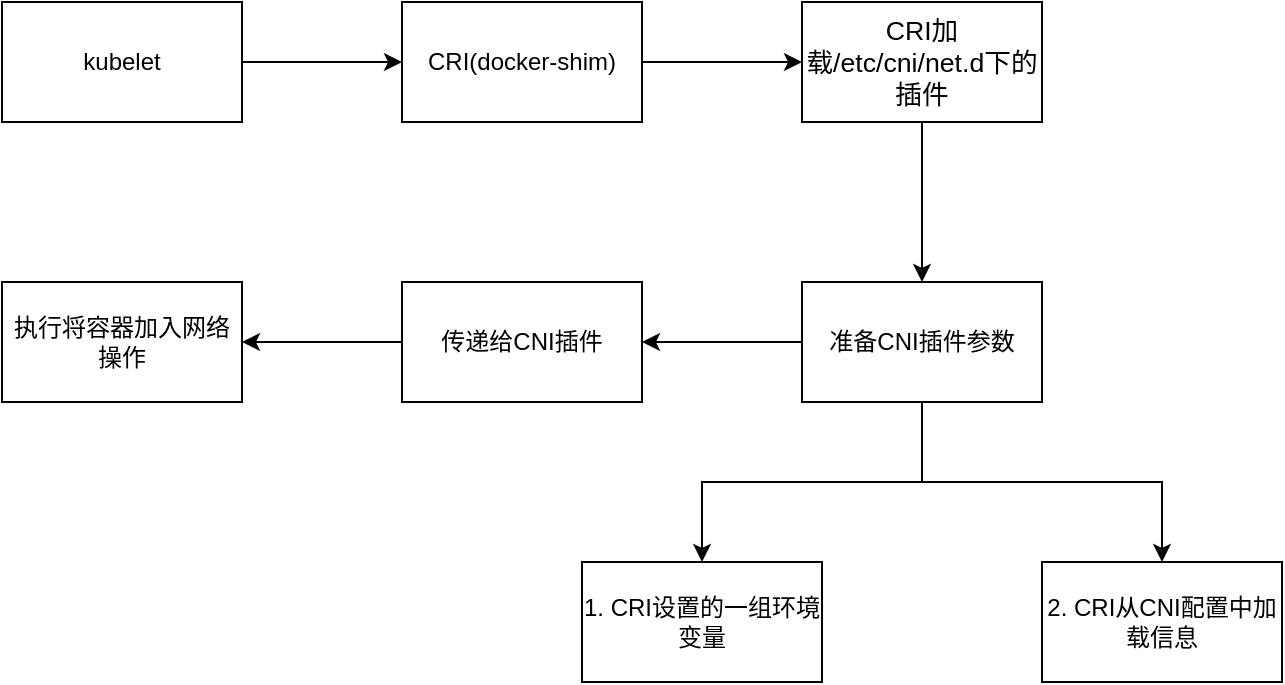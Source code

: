 <mxfile version="12.7.9" type="github"><diagram id="eBQEhU2m4NLdrxS08Ehv" name="第 1 页"><mxGraphModel dx="763" dy="484" grid="1" gridSize="10" guides="1" tooltips="1" connect="1" arrows="1" fold="1" page="1" pageScale="1" pageWidth="827" pageHeight="1169" math="0" shadow="0"><root><mxCell id="0"/><mxCell id="1" parent="0"/><mxCell id="ppvKtxG-0E5BuGfRRCOL-3" value="" style="edgeStyle=orthogonalEdgeStyle;rounded=0;orthogonalLoop=1;jettySize=auto;html=1;" edge="1" parent="1" source="ppvKtxG-0E5BuGfRRCOL-1" target="ppvKtxG-0E5BuGfRRCOL-2"><mxGeometry relative="1" as="geometry"/></mxCell><mxCell id="ppvKtxG-0E5BuGfRRCOL-1" value="kubelet" style="rounded=0;whiteSpace=wrap;html=1;" vertex="1" parent="1"><mxGeometry x="20" y="210" width="120" height="60" as="geometry"/></mxCell><mxCell id="ppvKtxG-0E5BuGfRRCOL-5" value="" style="edgeStyle=orthogonalEdgeStyle;rounded=0;orthogonalLoop=1;jettySize=auto;html=1;" edge="1" parent="1" source="ppvKtxG-0E5BuGfRRCOL-2" target="ppvKtxG-0E5BuGfRRCOL-4"><mxGeometry relative="1" as="geometry"/></mxCell><mxCell id="ppvKtxG-0E5BuGfRRCOL-2" value="CRI(docker-shim)" style="rounded=0;whiteSpace=wrap;html=1;" vertex="1" parent="1"><mxGeometry x="220" y="210" width="120" height="60" as="geometry"/></mxCell><mxCell id="ppvKtxG-0E5BuGfRRCOL-22" value="" style="edgeStyle=orthogonalEdgeStyle;rounded=0;orthogonalLoop=1;jettySize=auto;html=1;" edge="1" parent="1" source="ppvKtxG-0E5BuGfRRCOL-4" target="ppvKtxG-0E5BuGfRRCOL-10"><mxGeometry relative="1" as="geometry"/></mxCell><mxCell id="ppvKtxG-0E5BuGfRRCOL-4" value="&lt;span style=&quot;font-size: 13.333px&quot;&gt;CRI加载/etc/cni/net.d下的插件&lt;/span&gt;" style="rounded=0;whiteSpace=wrap;html=1;" vertex="1" parent="1"><mxGeometry x="420" y="210" width="120" height="60" as="geometry"/></mxCell><mxCell id="ppvKtxG-0E5BuGfRRCOL-13" value="" style="edgeStyle=orthogonalEdgeStyle;rounded=0;orthogonalLoop=1;jettySize=auto;html=1;" edge="1" parent="1" source="ppvKtxG-0E5BuGfRRCOL-10" target="ppvKtxG-0E5BuGfRRCOL-12"><mxGeometry relative="1" as="geometry"/></mxCell><mxCell id="ppvKtxG-0E5BuGfRRCOL-17" value="" style="edgeStyle=orthogonalEdgeStyle;rounded=0;orthogonalLoop=1;jettySize=auto;html=1;" edge="1" parent="1" source="ppvKtxG-0E5BuGfRRCOL-10" target="ppvKtxG-0E5BuGfRRCOL-16"><mxGeometry relative="1" as="geometry"/></mxCell><mxCell id="ppvKtxG-0E5BuGfRRCOL-19" value="" style="edgeStyle=orthogonalEdgeStyle;rounded=0;orthogonalLoop=1;jettySize=auto;html=1;" edge="1" parent="1" source="ppvKtxG-0E5BuGfRRCOL-10" target="ppvKtxG-0E5BuGfRRCOL-18"><mxGeometry relative="1" as="geometry"/></mxCell><mxCell id="ppvKtxG-0E5BuGfRRCOL-10" value="准备CNI插件参数" style="rounded=0;whiteSpace=wrap;html=1;" vertex="1" parent="1"><mxGeometry x="420" y="350" width="120" height="60" as="geometry"/></mxCell><mxCell id="ppvKtxG-0E5BuGfRRCOL-21" value="" style="edgeStyle=orthogonalEdgeStyle;rounded=0;orthogonalLoop=1;jettySize=auto;html=1;" edge="1" parent="1" source="ppvKtxG-0E5BuGfRRCOL-18" target="ppvKtxG-0E5BuGfRRCOL-20"><mxGeometry relative="1" as="geometry"/></mxCell><mxCell id="ppvKtxG-0E5BuGfRRCOL-18" value="传递给CNI插件" style="rounded=0;whiteSpace=wrap;html=1;" vertex="1" parent="1"><mxGeometry x="220" y="350" width="120" height="60" as="geometry"/></mxCell><mxCell id="ppvKtxG-0E5BuGfRRCOL-20" value="执行将容器加入网络操作" style="rounded=0;whiteSpace=wrap;html=1;" vertex="1" parent="1"><mxGeometry x="20" y="350" width="120" height="60" as="geometry"/></mxCell><mxCell id="ppvKtxG-0E5BuGfRRCOL-16" value="2. CRI从CNI配置中加载信息" style="rounded=0;whiteSpace=wrap;html=1;" vertex="1" parent="1"><mxGeometry x="540" y="490" width="120" height="60" as="geometry"/></mxCell><mxCell id="ppvKtxG-0E5BuGfRRCOL-12" value="1. CRI设置的一组环境变量" style="rounded=0;whiteSpace=wrap;html=1;" vertex="1" parent="1"><mxGeometry x="310" y="490" width="120" height="60" as="geometry"/></mxCell></root></mxGraphModel></diagram></mxfile>